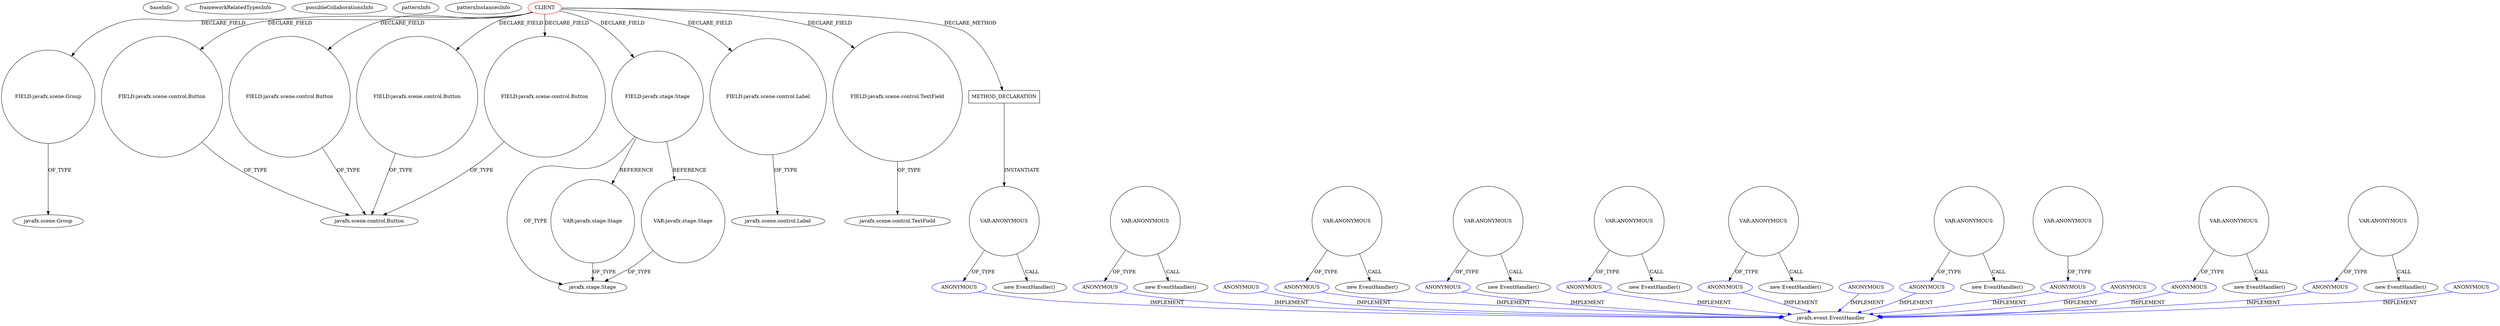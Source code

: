 digraph {
baseInfo[graphId=1430,category="pattern",isAnonymous=false,possibleRelation=false]
frameworkRelatedTypesInfo[]
possibleCollaborationsInfo[]
patternInfo[frequency=2.0,patternRootClient=0]
patternInstancesInfo[0="joelburget-miftiwac~/joelburget-miftiwac/miftiwac-master/src/Dynamic_page.java~Dynamic_page~3333",1="didygo-gce-display~/didygo-gce-display/gce-display-master/src/proto1/DashBoard.java~DashBoard~2407"]
28[label="FIELD:javafx.scene.Group",vertexType="FIELD_DECLARATION",isFrameworkType=false,shape=circle]
0[label="CLIENT",vertexType="ROOT_CLIENT_CLASS_DECLARATION",isFrameworkType=false,color=red]
4[label="FIELD:javafx.scene.control.Button",vertexType="FIELD_DECLARATION",isFrameworkType=false,shape=circle]
14[label="FIELD:javafx.scene.control.Button",vertexType="FIELD_DECLARATION",isFrameworkType=false,shape=circle]
10[label="FIELD:javafx.scene.control.Button",vertexType="FIELD_DECLARATION",isFrameworkType=false,shape=circle]
8[label="FIELD:javafx.scene.control.Button",vertexType="FIELD_DECLARATION",isFrameworkType=false,shape=circle]
34[label="FIELD:javafx.stage.Stage",vertexType="FIELD_DECLARATION",isFrameworkType=false,shape=circle]
22[label="FIELD:javafx.scene.control.Label",vertexType="FIELD_DECLARATION",isFrameworkType=false,shape=circle]
7[label="javafx.scene.control.Label",vertexType="FRAMEWORK_CLASS_TYPE",isFrameworkType=false]
5[label="javafx.scene.control.Button",vertexType="FRAMEWORK_CLASS_TYPE",isFrameworkType=false]
29[label="javafx.scene.Group",vertexType="FRAMEWORK_CLASS_TYPE",isFrameworkType=false]
16[label="FIELD:javafx.scene.control.TextField",vertexType="FIELD_DECLARATION",isFrameworkType=false,shape=circle]
35[label="javafx.stage.Stage",vertexType="FRAMEWORK_CLASS_TYPE",isFrameworkType=false]
85[label="VAR:javafx.stage.Stage",vertexType="VARIABLE_EXPRESION",isFrameworkType=false,shape=circle]
483[label="VAR:javafx.stage.Stage",vertexType="VARIABLE_EXPRESION",isFrameworkType=false,shape=circle]
17[label="javafx.scene.control.TextField",vertexType="FRAMEWORK_CLASS_TYPE",isFrameworkType=false]
395[label="METHOD_DECLARATION",vertexType="CLIENT_METHOD_DECLARATION",isFrameworkType=false,shape=box]
413[label="VAR:ANONYMOUS",vertexType="VARIABLE_EXPRESION",isFrameworkType=false,shape=circle]
414[label="ANONYMOUS",vertexType="REFERENCE_ANONYMOUS_DECLARATION",isFrameworkType=false,color=blue]
412[label="new EventHandler()",vertexType="CONSTRUCTOR_CALL",isFrameworkType=false]
65[label="javafx.event.EventHandler",vertexType="FRAMEWORK_INTERFACE_TYPE",isFrameworkType=false]
568[label="ANONYMOUS",vertexType="REFERENCE_ANONYMOUS_DECLARATION",isFrameworkType=false,color=blue]
596[label="ANONYMOUS",vertexType="REFERENCE_ANONYMOUS_DECLARATION",isFrameworkType=false,color=blue]
319[label="ANONYMOUS",vertexType="REFERENCE_ANONYMOUS_DECLARATION",isFrameworkType=false,color=blue]
648[label="ANONYMOUS",vertexType="REFERENCE_ANONYMOUS_DECLARATION",isFrameworkType=false,color=blue]
293[label="ANONYMOUS",vertexType="REFERENCE_ANONYMOUS_DECLARATION",isFrameworkType=false,color=blue]
64[label="ANONYMOUS",vertexType="REFERENCE_ANONYMOUS_DECLARATION",isFrameworkType=false,color=blue]
235[label="ANONYMOUS",vertexType="REFERENCE_ANONYMOUS_DECLARATION",isFrameworkType=false,color=blue]
436[label="ANONYMOUS",vertexType="REFERENCE_ANONYMOUS_DECLARATION",isFrameworkType=false,color=blue]
480[label="ANONYMOUS",vertexType="REFERENCE_ANONYMOUS_DECLARATION",isFrameworkType=false,color=blue]
393[label="ANONYMOUS",vertexType="REFERENCE_ANONYMOUS_DECLARATION",isFrameworkType=false,color=blue]
124[label="ANONYMOUS",vertexType="REFERENCE_ANONYMOUS_DECLARATION",isFrameworkType=false,color=blue]
82[label="ANONYMOUS",vertexType="REFERENCE_ANONYMOUS_DECLARATION",isFrameworkType=false,color=blue]
661[label="ANONYMOUS",vertexType="REFERENCE_ANONYMOUS_DECLARATION",isFrameworkType=false,color=blue]
123[label="VAR:ANONYMOUS",vertexType="VARIABLE_EXPRESION",isFrameworkType=false,shape=circle]
122[label="new EventHandler()",vertexType="CONSTRUCTOR_CALL",isFrameworkType=false]
63[label="VAR:ANONYMOUS",vertexType="VARIABLE_EXPRESION",isFrameworkType=false,shape=circle]
62[label="new EventHandler()",vertexType="CONSTRUCTOR_CALL",isFrameworkType=false]
318[label="VAR:ANONYMOUS",vertexType="VARIABLE_EXPRESION",isFrameworkType=false,shape=circle]
317[label="new EventHandler()",vertexType="CONSTRUCTOR_CALL",isFrameworkType=false]
567[label="VAR:ANONYMOUS",vertexType="VARIABLE_EXPRESION",isFrameworkType=false,shape=circle]
566[label="new EventHandler()",vertexType="CONSTRUCTOR_CALL",isFrameworkType=false]
435[label="VAR:ANONYMOUS",vertexType="VARIABLE_EXPRESION",isFrameworkType=false,shape=circle]
434[label="new EventHandler()",vertexType="CONSTRUCTOR_CALL",isFrameworkType=false]
647[label="VAR:ANONYMOUS",vertexType="VARIABLE_EXPRESION",isFrameworkType=false,shape=circle]
646[label="new EventHandler()",vertexType="CONSTRUCTOR_CALL",isFrameworkType=false]
292[label="VAR:ANONYMOUS",vertexType="VARIABLE_EXPRESION",isFrameworkType=false,shape=circle]
291[label="new EventHandler()",vertexType="CONSTRUCTOR_CALL",isFrameworkType=false]
81[label="VAR:ANONYMOUS",vertexType="VARIABLE_EXPRESION",isFrameworkType=false,shape=circle]
80[label="new EventHandler()",vertexType="CONSTRUCTOR_CALL",isFrameworkType=false]
479[label="VAR:ANONYMOUS",vertexType="VARIABLE_EXPRESION",isFrameworkType=false,shape=circle]
0->16[label="DECLARE_FIELD"]
292->293[label="OF_TYPE"]
480->65[label="IMPLEMENT",color=blue]
85->35[label="OF_TYPE"]
235->65[label="IMPLEMENT",color=blue]
596->65[label="IMPLEMENT",color=blue]
292->291[label="CALL"]
4->5[label="OF_TYPE"]
81->80[label="CALL"]
81->82[label="OF_TYPE"]
318->317[label="CALL"]
293->65[label="IMPLEMENT",color=blue]
34->85[label="REFERENCE"]
34->483[label="REFERENCE"]
16->17[label="OF_TYPE"]
318->319[label="OF_TYPE"]
479->480[label="OF_TYPE"]
393->65[label="IMPLEMENT",color=blue]
8->5[label="OF_TYPE"]
414->65[label="IMPLEMENT",color=blue]
648->65[label="IMPLEMENT",color=blue]
568->65[label="IMPLEMENT",color=blue]
436->65[label="IMPLEMENT",color=blue]
0->28[label="DECLARE_FIELD"]
647->648[label="OF_TYPE"]
647->646[label="CALL"]
435->434[label="CALL"]
0->10[label="DECLARE_FIELD"]
14->5[label="OF_TYPE"]
28->29[label="OF_TYPE"]
413->414[label="OF_TYPE"]
34->35[label="OF_TYPE"]
124->65[label="IMPLEMENT",color=blue]
0->8[label="DECLARE_FIELD"]
435->436[label="OF_TYPE"]
0->395[label="DECLARE_METHOD"]
82->65[label="IMPLEMENT",color=blue]
0->14[label="DECLARE_FIELD"]
0->22[label="DECLARE_FIELD"]
483->35[label="OF_TYPE"]
123->122[label="CALL"]
63->62[label="CALL"]
319->65[label="IMPLEMENT",color=blue]
413->412[label="CALL"]
567->568[label="OF_TYPE"]
123->124[label="OF_TYPE"]
10->5[label="OF_TYPE"]
567->566[label="CALL"]
22->7[label="OF_TYPE"]
64->65[label="IMPLEMENT",color=blue]
661->65[label="IMPLEMENT",color=blue]
395->413[label="INSTANTIATE"]
63->64[label="OF_TYPE"]
0->4[label="DECLARE_FIELD"]
0->34[label="DECLARE_FIELD"]
}
